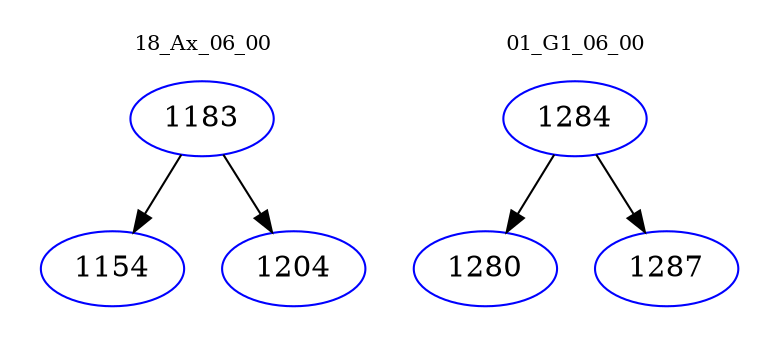 digraph{
subgraph cluster_0 {
color = white
label = "18_Ax_06_00";
fontsize=10;
T0_1183 [label="1183", color="blue"]
T0_1183 -> T0_1154 [color="black"]
T0_1154 [label="1154", color="blue"]
T0_1183 -> T0_1204 [color="black"]
T0_1204 [label="1204", color="blue"]
}
subgraph cluster_1 {
color = white
label = "01_G1_06_00";
fontsize=10;
T1_1284 [label="1284", color="blue"]
T1_1284 -> T1_1280 [color="black"]
T1_1280 [label="1280", color="blue"]
T1_1284 -> T1_1287 [color="black"]
T1_1287 [label="1287", color="blue"]
}
}
